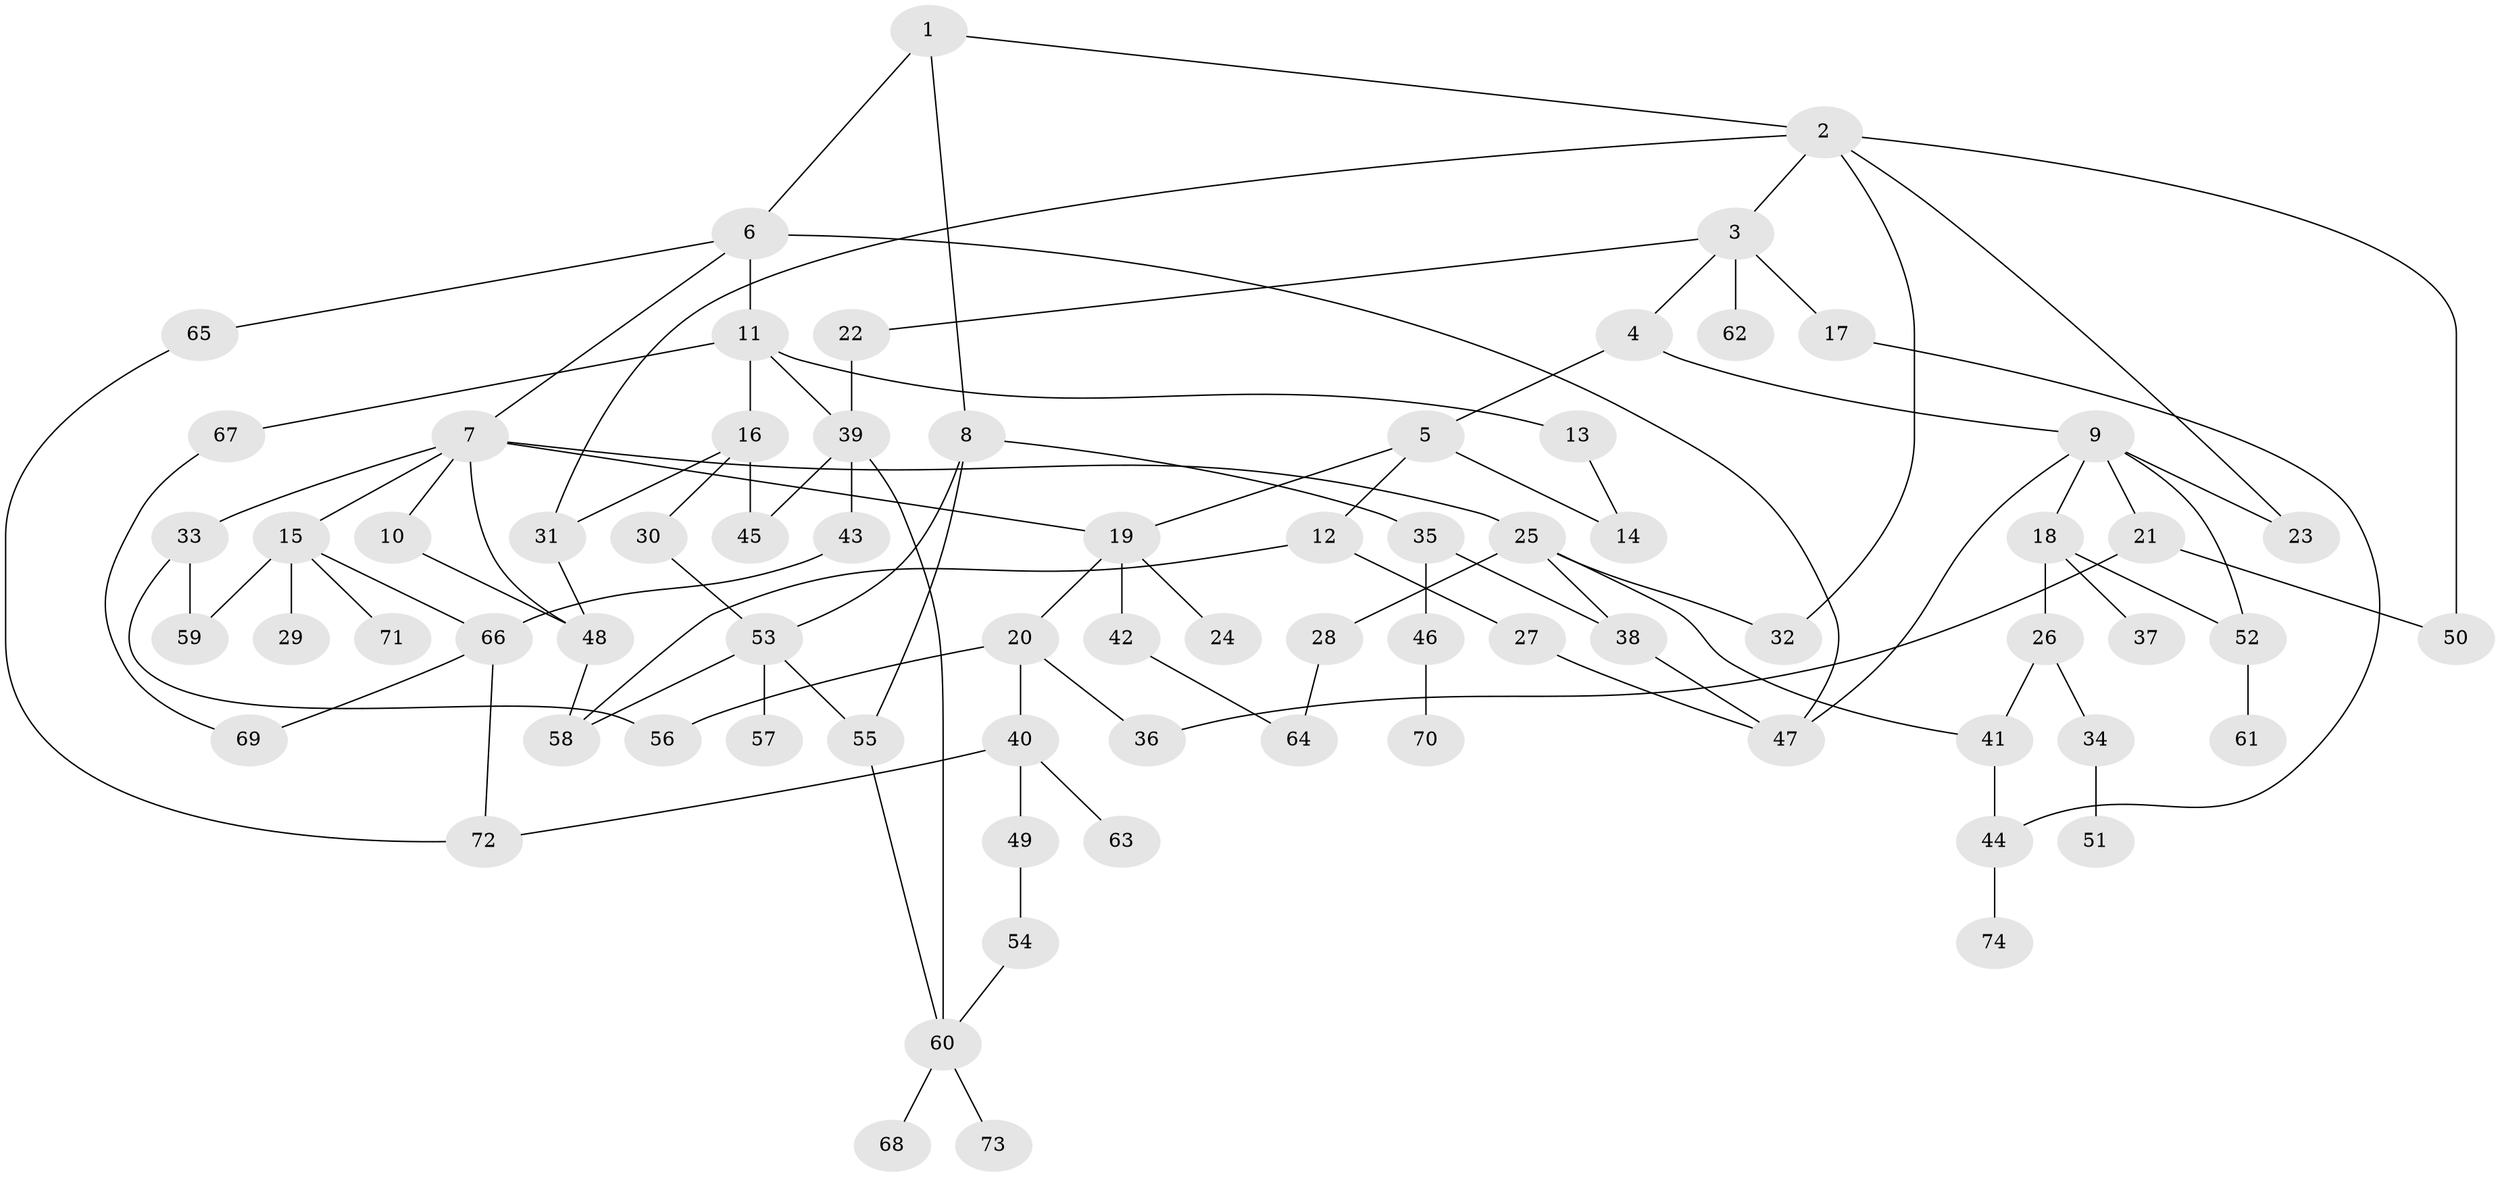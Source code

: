 // coarse degree distribution, {8: 0.03225806451612903, 4: 0.22580645161290322, 5: 0.16129032258064516, 6: 0.12903225806451613, 3: 0.1935483870967742, 2: 0.0967741935483871, 1: 0.16129032258064516}
// Generated by graph-tools (version 1.1) at 2025/48/03/04/25 22:48:44]
// undirected, 74 vertices, 104 edges
graph export_dot {
  node [color=gray90,style=filled];
  1;
  2;
  3;
  4;
  5;
  6;
  7;
  8;
  9;
  10;
  11;
  12;
  13;
  14;
  15;
  16;
  17;
  18;
  19;
  20;
  21;
  22;
  23;
  24;
  25;
  26;
  27;
  28;
  29;
  30;
  31;
  32;
  33;
  34;
  35;
  36;
  37;
  38;
  39;
  40;
  41;
  42;
  43;
  44;
  45;
  46;
  47;
  48;
  49;
  50;
  51;
  52;
  53;
  54;
  55;
  56;
  57;
  58;
  59;
  60;
  61;
  62;
  63;
  64;
  65;
  66;
  67;
  68;
  69;
  70;
  71;
  72;
  73;
  74;
  1 -- 2;
  1 -- 6;
  1 -- 8;
  2 -- 3;
  2 -- 32;
  2 -- 50;
  2 -- 23;
  2 -- 31;
  3 -- 4;
  3 -- 17;
  3 -- 22;
  3 -- 62;
  4 -- 5;
  4 -- 9;
  5 -- 12;
  5 -- 14;
  5 -- 19;
  6 -- 7;
  6 -- 11;
  6 -- 47;
  6 -- 65;
  7 -- 10;
  7 -- 15;
  7 -- 19;
  7 -- 25;
  7 -- 33;
  7 -- 48;
  8 -- 35;
  8 -- 53;
  8 -- 55;
  9 -- 18;
  9 -- 21;
  9 -- 23;
  9 -- 52;
  9 -- 47;
  10 -- 48;
  11 -- 13;
  11 -- 16;
  11 -- 67;
  11 -- 39;
  12 -- 27;
  12 -- 58;
  13 -- 14;
  15 -- 29;
  15 -- 59;
  15 -- 66;
  15 -- 71;
  16 -- 30;
  16 -- 31;
  16 -- 45;
  17 -- 44;
  18 -- 26;
  18 -- 37;
  18 -- 52;
  19 -- 20;
  19 -- 24;
  19 -- 42;
  20 -- 36;
  20 -- 40;
  20 -- 56;
  21 -- 50;
  21 -- 36;
  22 -- 39;
  25 -- 28;
  25 -- 41;
  25 -- 32;
  25 -- 38;
  26 -- 34;
  26 -- 41;
  27 -- 47;
  28 -- 64;
  30 -- 53;
  31 -- 48;
  33 -- 56;
  33 -- 59;
  34 -- 51;
  35 -- 38;
  35 -- 46;
  38 -- 47;
  39 -- 43;
  39 -- 45;
  39 -- 60;
  40 -- 49;
  40 -- 63;
  40 -- 72;
  41 -- 44;
  42 -- 64;
  43 -- 66;
  44 -- 74;
  46 -- 70;
  48 -- 58;
  49 -- 54;
  52 -- 61;
  53 -- 55;
  53 -- 57;
  53 -- 58;
  54 -- 60;
  55 -- 60;
  60 -- 68;
  60 -- 73;
  65 -- 72;
  66 -- 69;
  66 -- 72;
  67 -- 69;
}
